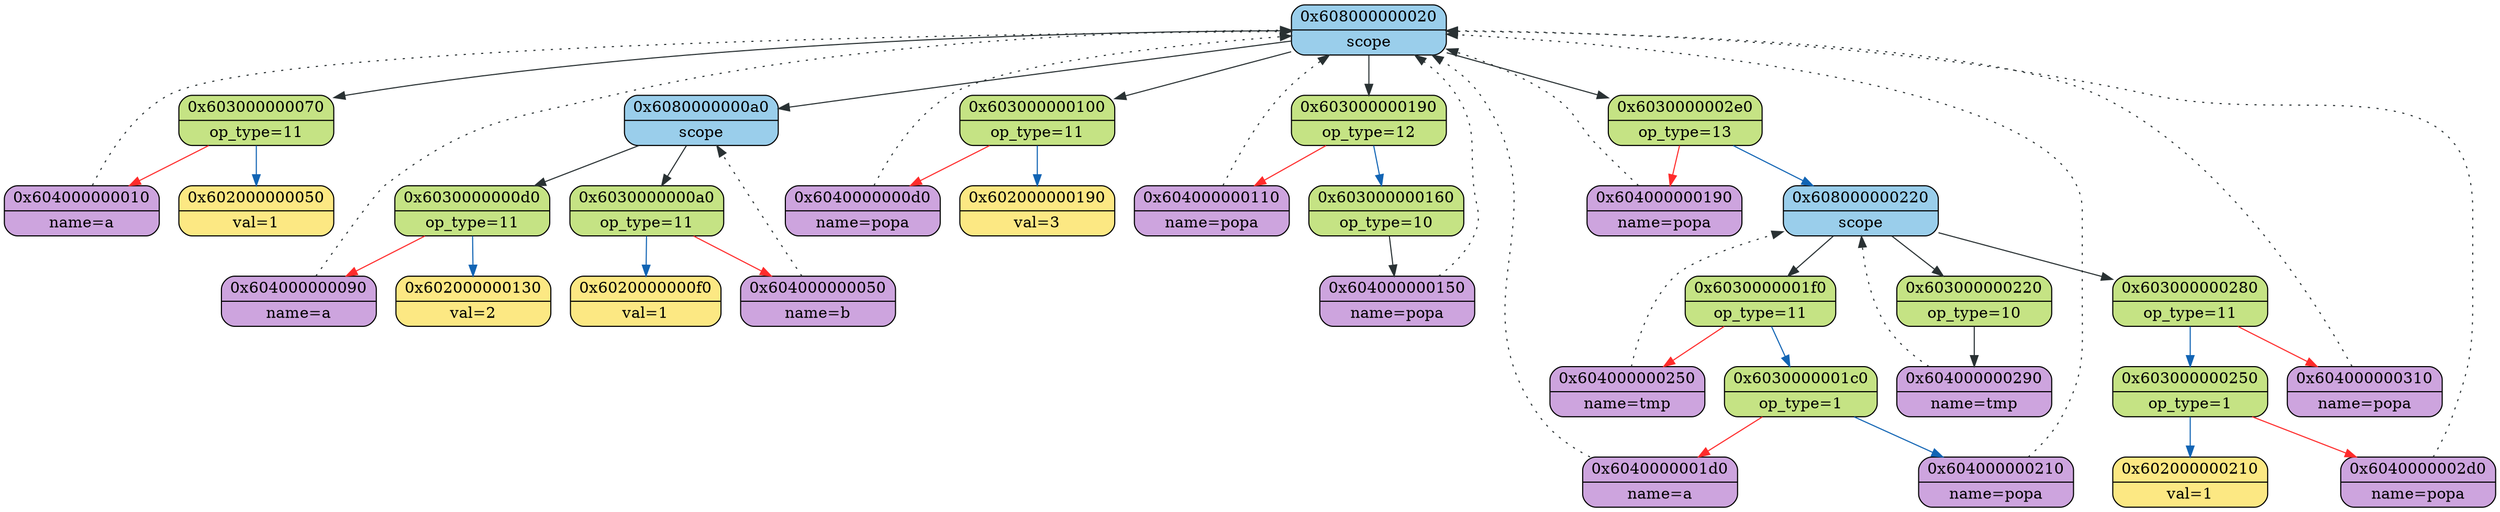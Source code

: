 digraph
{
    node_0x608000000020[shape = Mrecord, label = "{{0x608000000020} | {scope}}", style = "filled", fillcolor = "#9ACEEB"];
    node_0x603000000070[shape = Mrecord, label = "{{0x603000000070} | {op_type=11}}", style = "filled", fillcolor = "#C5E384"];
    node_0x604000000010[shape = Mrecord, label = "{{0x604000000010} | {name=a}}", style = "filled", fillcolor = "#CDA4DE"];
    node_0x604000000010->node_0x608000000020 [ style = "dotted", color = "#293133"];
    node_0x602000000050[shape = Mrecord, label = "{{0x602000000050} | {val=1}}", style = "filled", fillcolor = "#FCE883"];
    node_0x603000000070->node_0x604000000010 [color = "#FF2B2B"];
    node_0x603000000070->node_0x602000000050 [color = "#1164B4"];
    node_0x608000000020->node_0x603000000070 [color = "#293133"];
    node_0x6080000000a0[shape = Mrecord, label = "{{0x6080000000a0} | {scope}}", style = "filled", fillcolor = "#9ACEEB"];
    node_0x6030000000a0[shape = Mrecord, label = "{{0x6030000000a0} | {op_type=11}}", style = "filled", fillcolor = "#C5E384"];
    node_0x604000000050[shape = Mrecord, label = "{{0x604000000050} | {name=b}}", style = "filled", fillcolor = "#CDA4DE"];
    node_0x604000000050->node_0x6080000000a0 [ style = "dotted", color = "#293133"];
    node_0x6020000000f0[shape = Mrecord, label = "{{0x6020000000f0} | {val=1}}", style = "filled", fillcolor = "#FCE883"];
    node_0x6030000000a0->node_0x604000000050 [color = "#FF2B2B"];
    node_0x6030000000a0->node_0x6020000000f0 [color = "#1164B4"];
    node_0x6080000000a0->node_0x6030000000a0 [color = "#293133"];
    node_0x6030000000d0[shape = Mrecord, label = "{{0x6030000000d0} | {op_type=11}}", style = "filled", fillcolor = "#C5E384"];
    node_0x604000000090[shape = Mrecord, label = "{{0x604000000090} | {name=a}}", style = "filled", fillcolor = "#CDA4DE"];
    node_0x604000000090->node_0x608000000020 [ style = "dotted", color = "#293133"];
    node_0x602000000130[shape = Mrecord, label = "{{0x602000000130} | {val=2}}", style = "filled", fillcolor = "#FCE883"];
    node_0x6030000000d0->node_0x604000000090 [color = "#FF2B2B"];
    node_0x6030000000d0->node_0x602000000130 [color = "#1164B4"];
    node_0x6080000000a0->node_0x6030000000d0 [color = "#293133"];
    node_0x608000000020->node_0x6080000000a0 [color = "#293133"];
    node_0x603000000100[shape = Mrecord, label = "{{0x603000000100} | {op_type=11}}", style = "filled", fillcolor = "#C5E384"];
    node_0x6040000000d0[shape = Mrecord, label = "{{0x6040000000d0} | {name=popa}}", style = "filled", fillcolor = "#CDA4DE"];
    node_0x6040000000d0->node_0x608000000020 [ style = "dotted", color = "#293133"];
    node_0x602000000190[shape = Mrecord, label = "{{0x602000000190} | {val=3}}", style = "filled", fillcolor = "#FCE883"];
    node_0x603000000100->node_0x6040000000d0 [color = "#FF2B2B"];
    node_0x603000000100->node_0x602000000190 [color = "#1164B4"];
    node_0x608000000020->node_0x603000000100 [color = "#293133"];
    node_0x603000000190[shape = Mrecord, label = "{{0x603000000190} | {op_type=12}}", style = "filled", fillcolor = "#C5E384"];
    node_0x604000000110[shape = Mrecord, label = "{{0x604000000110} | {name=popa}}", style = "filled", fillcolor = "#CDA4DE"];
    node_0x604000000110->node_0x608000000020 [ style = "dotted", color = "#293133"];
    node_0x603000000160[shape = Mrecord, label = "{{0x603000000160} | {op_type=10}}", style = "filled", fillcolor = "#C5E384"];
    node_0x604000000150[shape = Mrecord, label = "{{0x604000000150} | {name=popa}}", style = "filled", fillcolor = "#CDA4DE"];
    node_0x604000000150->node_0x608000000020 [ style = "dotted", color = "#293133"];
    node_0x603000000160->node_0x604000000150 [color = "#293133"];
    node_0x603000000190->node_0x604000000110 [color = "#FF2B2B"];
    node_0x603000000190->node_0x603000000160 [color = "#1164B4"];
    node_0x608000000020->node_0x603000000190 [color = "#293133"];
    node_0x6030000002e0[shape = Mrecord, label = "{{0x6030000002e0} | {op_type=13}}", style = "filled", fillcolor = "#C5E384"];
    node_0x604000000190[shape = Mrecord, label = "{{0x604000000190} | {name=popa}}", style = "filled", fillcolor = "#CDA4DE"];
    node_0x604000000190->node_0x608000000020 [ style = "dotted", color = "#293133"];
    node_0x608000000220[shape = Mrecord, label = "{{0x608000000220} | {scope}}", style = "filled", fillcolor = "#9ACEEB"];
    node_0x6030000001f0[shape = Mrecord, label = "{{0x6030000001f0} | {op_type=11}}", style = "filled", fillcolor = "#C5E384"];
    node_0x604000000250[shape = Mrecord, label = "{{0x604000000250} | {name=tmp}}", style = "filled", fillcolor = "#CDA4DE"];
    node_0x604000000250->node_0x608000000220 [ style = "dotted", color = "#293133"];
    node_0x6030000001c0[shape = Mrecord, label = "{{0x6030000001c0} | {op_type=1}}", style = "filled", fillcolor = "#C5E384"];
    node_0x6040000001d0[shape = Mrecord, label = "{{0x6040000001d0} | {name=a}}", style = "filled", fillcolor = "#CDA4DE"];
    node_0x6040000001d0->node_0x608000000020 [ style = "dotted", color = "#293133"];
    node_0x604000000210[shape = Mrecord, label = "{{0x604000000210} | {name=popa}}", style = "filled", fillcolor = "#CDA4DE"];
    node_0x604000000210->node_0x608000000020 [ style = "dotted", color = "#293133"];
    node_0x6030000001c0->node_0x6040000001d0 [color = "#FF2B2B"];
    node_0x6030000001c0->node_0x604000000210 [color = "#1164B4"];
    node_0x6030000001f0->node_0x604000000250 [color = "#FF2B2B"];
    node_0x6030000001f0->node_0x6030000001c0 [color = "#1164B4"];
    node_0x608000000220->node_0x6030000001f0 [color = "#293133"];
    node_0x603000000220[shape = Mrecord, label = "{{0x603000000220} | {op_type=10}}", style = "filled", fillcolor = "#C5E384"];
    node_0x604000000290[shape = Mrecord, label = "{{0x604000000290} | {name=tmp}}", style = "filled", fillcolor = "#CDA4DE"];
    node_0x604000000290->node_0x608000000220 [ style = "dotted", color = "#293133"];
    node_0x603000000220->node_0x604000000290 [color = "#293133"];
    node_0x608000000220->node_0x603000000220 [color = "#293133"];
    node_0x603000000280[shape = Mrecord, label = "{{0x603000000280} | {op_type=11}}", style = "filled", fillcolor = "#C5E384"];
    node_0x604000000310[shape = Mrecord, label = "{{0x604000000310} | {name=popa}}", style = "filled", fillcolor = "#CDA4DE"];
    node_0x604000000310->node_0x608000000020 [ style = "dotted", color = "#293133"];
    node_0x603000000250[shape = Mrecord, label = "{{0x603000000250} | {op_type=1}}", style = "filled", fillcolor = "#C5E384"];
    node_0x6040000002d0[shape = Mrecord, label = "{{0x6040000002d0} | {name=popa}}", style = "filled", fillcolor = "#CDA4DE"];
    node_0x6040000002d0->node_0x608000000020 [ style = "dotted", color = "#293133"];
    node_0x602000000210[shape = Mrecord, label = "{{0x602000000210} | {val=1}}", style = "filled", fillcolor = "#FCE883"];
    node_0x603000000250->node_0x6040000002d0 [color = "#FF2B2B"];
    node_0x603000000250->node_0x602000000210 [color = "#1164B4"];
    node_0x603000000280->node_0x604000000310 [color = "#FF2B2B"];
    node_0x603000000280->node_0x603000000250 [color = "#1164B4"];
    node_0x608000000220->node_0x603000000280 [color = "#293133"];
    node_0x6030000002e0->node_0x604000000190 [color = "#FF2B2B"];
    node_0x6030000002e0->node_0x608000000220 [color = "#1164B4"];
    node_0x608000000020->node_0x6030000002e0 [color = "#293133"];
}